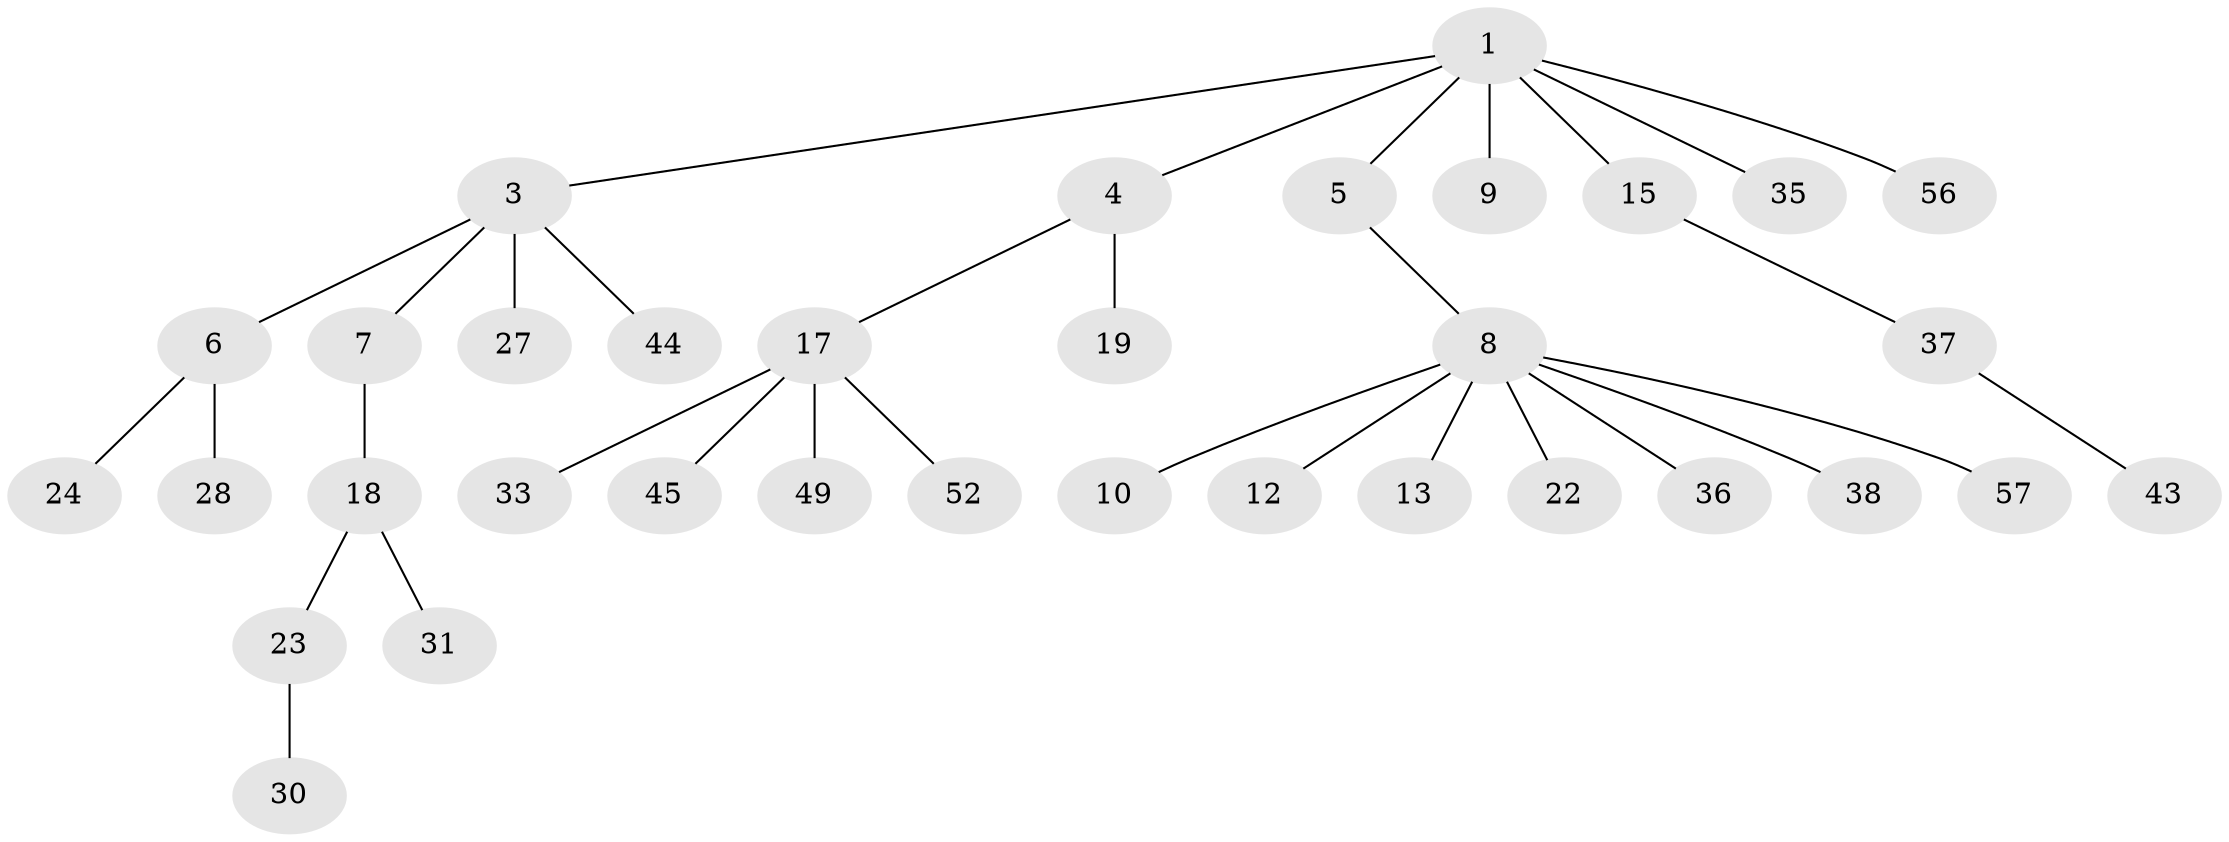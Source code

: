 // original degree distribution, {4: 0.017543859649122806, 5: 0.05263157894736842, 6: 0.03508771929824561, 3: 0.15789473684210525, 2: 0.21052631578947367, 1: 0.5263157894736842}
// Generated by graph-tools (version 1.1) at 2025/19/03/04/25 18:19:20]
// undirected, 34 vertices, 33 edges
graph export_dot {
graph [start="1"]
  node [color=gray90,style=filled];
  1 [super="+2"];
  3 [super="+20+48"];
  4 [super="+14+51"];
  5 [super="+29"];
  6 [super="+21"];
  7;
  8 [super="+11"];
  9 [super="+32"];
  10 [super="+25"];
  12;
  13 [super="+46+39"];
  15 [super="+16+26"];
  17;
  18;
  19;
  22;
  23;
  24 [super="+41"];
  27;
  28 [super="+53+55"];
  30;
  31;
  33;
  35;
  36;
  37;
  38;
  43 [super="+50"];
  44;
  45;
  49;
  52;
  56;
  57;
  1 -- 4;
  1 -- 5;
  1 -- 9;
  1 -- 35;
  1 -- 3;
  1 -- 56;
  1 -- 15;
  3 -- 6;
  3 -- 7;
  3 -- 27;
  3 -- 44;
  4 -- 17;
  4 -- 19;
  5 -- 8;
  6 -- 24;
  6 -- 28;
  7 -- 18;
  8 -- 10;
  8 -- 22;
  8 -- 36;
  8 -- 38;
  8 -- 57;
  8 -- 12;
  8 -- 13;
  15 -- 37;
  17 -- 33;
  17 -- 45;
  17 -- 49;
  17 -- 52;
  18 -- 23;
  18 -- 31;
  23 -- 30;
  37 -- 43;
}
